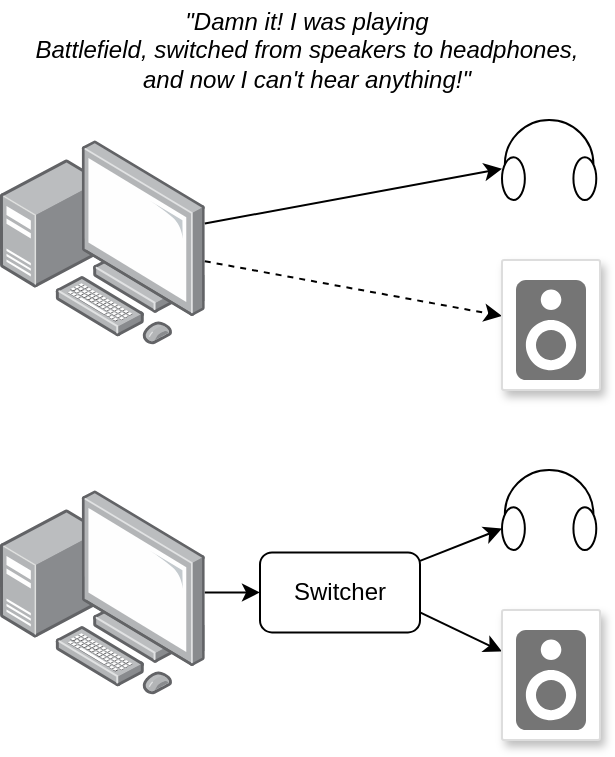 <mxfile version="14.6.13" type="device"><diagram id="uCymek-NEmxZxTSEcB3c" name="Page-1"><mxGraphModel dx="517" dy="384" grid="0" gridSize="10" guides="1" tooltips="1" connect="1" arrows="1" fold="1" page="1" pageScale="1" pageWidth="850" pageHeight="1100" math="0" shadow="0"><root><mxCell id="0"/><mxCell id="1" parent="0"/><mxCell id="7WsiIo7hYsCoV0b3lcoC-1" value="" style="verticalLabelPosition=bottom;shadow=0;dashed=0;align=center;html=1;verticalAlign=top;shape=mxgraph.electrical.radio.headphones;pointerEvents=1;" vertex="1" parent="1"><mxGeometry x="401" y="240" width="47.14" height="40" as="geometry"/></mxCell><mxCell id="7WsiIo7hYsCoV0b3lcoC-3" value="" style="points=[];aspect=fixed;html=1;align=center;shadow=0;dashed=0;image;image=img/lib/allied_telesis/computer_and_terminals/Personal_Computer_with_Server.svg;" vertex="1" parent="1"><mxGeometry x="150" y="250" width="102.4" height="102.4" as="geometry"/></mxCell><mxCell id="7WsiIo7hYsCoV0b3lcoC-4" value="" style="endArrow=classic;html=1;dashed=1;" edge="1" parent="1" source="7WsiIo7hYsCoV0b3lcoC-3" target="7WsiIo7hYsCoV0b3lcoC-6"><mxGeometry width="50" height="50" relative="1" as="geometry"><mxPoint x="300" y="340" as="sourcePoint"/><mxPoint x="260" y="350" as="targetPoint"/></mxGeometry></mxCell><mxCell id="7WsiIo7hYsCoV0b3lcoC-5" value="" style="endArrow=classic;html=1;" edge="1" parent="1" source="7WsiIo7hYsCoV0b3lcoC-3" target="7WsiIo7hYsCoV0b3lcoC-1"><mxGeometry width="50" height="50" relative="1" as="geometry"><mxPoint x="395" y="270" as="sourcePoint"/><mxPoint x="360" y="310" as="targetPoint"/></mxGeometry></mxCell><mxCell id="7WsiIo7hYsCoV0b3lcoC-6" value="" style="strokeColor=#dddddd;shadow=1;strokeWidth=1;rounded=1;absoluteArcSize=1;arcSize=2;labelPosition=center;verticalLabelPosition=middle;align=center;verticalAlign=bottom;spacingLeft=0;fontColor=#999999;fontSize=12;whiteSpace=wrap;spacingBottom=2;" vertex="1" parent="1"><mxGeometry x="401" y="310" width="49" height="65" as="geometry"/></mxCell><mxCell id="7WsiIo7hYsCoV0b3lcoC-7" value="" style="dashed=0;connectable=0;html=1;fillColor=#757575;strokeColor=none;shape=mxgraph.gcp2.speaker;part=1;" vertex="1" parent="7WsiIo7hYsCoV0b3lcoC-6"><mxGeometry x="0.5" width="35" height="50" relative="1" as="geometry"><mxPoint x="-17.5" y="10" as="offset"/></mxGeometry></mxCell><mxCell id="7WsiIo7hYsCoV0b3lcoC-8" value="" style="verticalLabelPosition=bottom;shadow=0;dashed=0;align=center;html=1;verticalAlign=top;shape=mxgraph.electrical.radio.headphones;pointerEvents=1;" vertex="1" parent="1"><mxGeometry x="401" y="415" width="47.14" height="40" as="geometry"/></mxCell><mxCell id="7WsiIo7hYsCoV0b3lcoC-9" value="" style="points=[];aspect=fixed;html=1;align=center;shadow=0;dashed=0;image;image=img/lib/allied_telesis/computer_and_terminals/Personal_Computer_with_Server.svg;" vertex="1" parent="1"><mxGeometry x="150" y="425" width="102.4" height="102.4" as="geometry"/></mxCell><mxCell id="7WsiIo7hYsCoV0b3lcoC-10" value="" style="endArrow=classic;html=1;exitX=1;exitY=0.75;exitDx=0;exitDy=0;" edge="1" parent="1" source="7WsiIo7hYsCoV0b3lcoC-14" target="7WsiIo7hYsCoV0b3lcoC-12"><mxGeometry width="50" height="50" relative="1" as="geometry"><mxPoint x="300" y="515" as="sourcePoint"/><mxPoint x="260" y="525" as="targetPoint"/></mxGeometry></mxCell><mxCell id="7WsiIo7hYsCoV0b3lcoC-11" value="" style="endArrow=classic;html=1;" edge="1" parent="1" source="7WsiIo7hYsCoV0b3lcoC-14" target="7WsiIo7hYsCoV0b3lcoC-8"><mxGeometry width="50" height="50" relative="1" as="geometry"><mxPoint x="395" y="445" as="sourcePoint"/><mxPoint x="360" y="485" as="targetPoint"/></mxGeometry></mxCell><mxCell id="7WsiIo7hYsCoV0b3lcoC-12" value="" style="strokeColor=#dddddd;shadow=1;strokeWidth=1;rounded=1;absoluteArcSize=1;arcSize=2;labelPosition=center;verticalLabelPosition=middle;align=center;verticalAlign=bottom;spacingLeft=0;fontColor=#999999;fontSize=12;whiteSpace=wrap;spacingBottom=2;" vertex="1" parent="1"><mxGeometry x="401" y="485" width="49" height="65" as="geometry"/></mxCell><mxCell id="7WsiIo7hYsCoV0b3lcoC-13" value="" style="dashed=0;connectable=0;html=1;fillColor=#757575;strokeColor=none;shape=mxgraph.gcp2.speaker;part=1;" vertex="1" parent="7WsiIo7hYsCoV0b3lcoC-12"><mxGeometry x="0.5" width="35" height="50" relative="1" as="geometry"><mxPoint x="-17.5" y="10" as="offset"/></mxGeometry></mxCell><mxCell id="7WsiIo7hYsCoV0b3lcoC-14" value="Switcher" style="rounded=1;whiteSpace=wrap;html=1;" vertex="1" parent="1"><mxGeometry x="280" y="456.2" width="80" height="40" as="geometry"/></mxCell><mxCell id="7WsiIo7hYsCoV0b3lcoC-15" value="" style="endArrow=classic;html=1;" edge="1" parent="1" source="7WsiIo7hYsCoV0b3lcoC-9" target="7WsiIo7hYsCoV0b3lcoC-14"><mxGeometry width="50" height="50" relative="1" as="geometry"><mxPoint x="290" y="570" as="sourcePoint"/><mxPoint x="340" y="520" as="targetPoint"/></mxGeometry></mxCell><mxCell id="7WsiIo7hYsCoV0b3lcoC-16" value="&lt;i&gt;&quot;Damn it! I was playing &lt;br&gt;Battlefield, switched from speakers to headphones,&lt;br&gt;and now I can't hear anything!&quot;&lt;/i&gt;" style="text;html=1;align=center;verticalAlign=middle;resizable=0;points=[];autosize=1;strokeColor=none;" vertex="1" parent="1"><mxGeometry x="158.14" y="180" width="290" height="50" as="geometry"/></mxCell></root></mxGraphModel></diagram></mxfile>